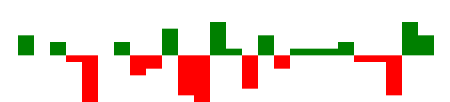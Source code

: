 {
  "$schema": "https://vega.github.io/schema/vega/v5.json",
  "width": 225,
  "height": 40,
  "padding": 0,
  "data": [
    {
      "name": "table",
      "values": [
        {
          "game": "g1",
          "diff": 3
        },
        {
          "game": "g2",
          "diff": 0
        },
        {
          "game": "g3",
          "diff": 2
        },
        {
          "game": "g4",
          "diff": -1
        },
        {
          "game": "g5",
          "diff": -7
        },
        {
          "game": "g6",
          "diff": 0
        },
        {
          "game": "g7",
          "diff": 2
        },
        {
          "game": "g8",
          "diff": -3
        },
        {
          "game": "g9",
          "diff": -2
        },
        {
          "game": "g10",
          "diff": 4
        },
        {
          "game": "g11",
          "diff": -6
        },
        {
          "game": "g12",
          "diff": -7
        },
        {
          "game": "g13",
          "diff": 5
        },
        {
          "game": "g14",
          "diff": 1
        },
        {
          "game": "g15",
          "diff": -5
        },
        {
          "game": "g16",
          "diff": 3
        },
        {
          "game": "g17",
          "diff": -2
        },
        {
          "game": "g18",
          "diff": 1
        },
        {
          "game": "g19",
          "diff": 1
        },
        {
          "game": "g20",
          "diff": 1
        },
        {
          "game": "g21",
          "diff": 2
        },
        {
          "game": "g22",
          "diff": -1
        },
        {
          "game": "g23",
          "diff": -1
        },
        {
          "game": "g24",
          "diff": -6
        },
        {
          "game": "g25",
          "diff": 5
        },
        {
          "game": "g26",
          "diff": 3
        }              
      ]
    }
  ],
  "signals": [
    {
      "name": "tooltip",
      "value": {},
      "on": [
        {
          "events": "rect:mouseover",
          "update": "datum"
        },
        {
          "events": "rect:mouseout",
          "update": "{}"
        }
      ]
    }
  ],
  "scales": [
    {
      "name": "xscale",
      "type": "band",
      "domain": {
        "data": "table",
        "field": "game"
      },
      "range": "width",
      "padding": 0.05,
      "round": true
    },
    {
      "name": "yscale",
      "domain": {
        "data": "table",
        "field": "diff"
      },
      "nice": true,
      "range": "height"
    }
  ],
  "axes": [
    {
      "orient": "bottom",
      "scale": "xscale",
      "labels": false,
      "ticks": false
    },
    {
      "orient": "right",
      "scale": "yscale",
      "labels": false,
      "ticks": false
    }
  ],
  "marks": [
    {
      "type": "rect",
      "from": {
        "data": "table"
      },
      "encode": {
        "enter": {
          "x": {
            "scale": "xscale",
            "field": "game"
          },
          "width": {
            "scale": "xscale",
            "band": 1
          },
          "y": {
            "scale": "yscale",
            "field": "diff"
          },
          "y2": {
            "scale": "yscale",
            "value": 0
          },
          "fill": [
            {
              "test": "datum.diff > 0",
              "value": "green"
            },
            {
              "value": "red"
            }
          ]
        },
        "update": {
          "fill": [
            {
              "test": "datum.diff > 0",
              "value": "green"
            },
            {
              "value": "red"
            }
          ]
        },
        "hover": {
          "fill": {
            "value": "black"
          }
        }
      }
    },
    {
      "type": "text",
      "encode": {
        "enter": {
          "align": {
            "value": "center"
          },
          "baseline": {
            "value": "bottom"
          },
          "fill": {
            "value": "#333"
          }
        },
        "update": {
          "x": {
            "scale": "xscale",
            "signal": "tooltip.game",
            "band": 0.5
          },
          "y": {
            "scale": "yscale",
            "signal": "tooltip.diff",
            "offset": 0.05
          },
          "text": {
            "signal": "tooltip.diff"
          },
          "fillOpacity": [
            {
              "test": "datum === tooltip",
              "value": 0
            },
            {
              "value": 1
            }
          ]
        }
      }
    }
  ],
  "config": {}
}
